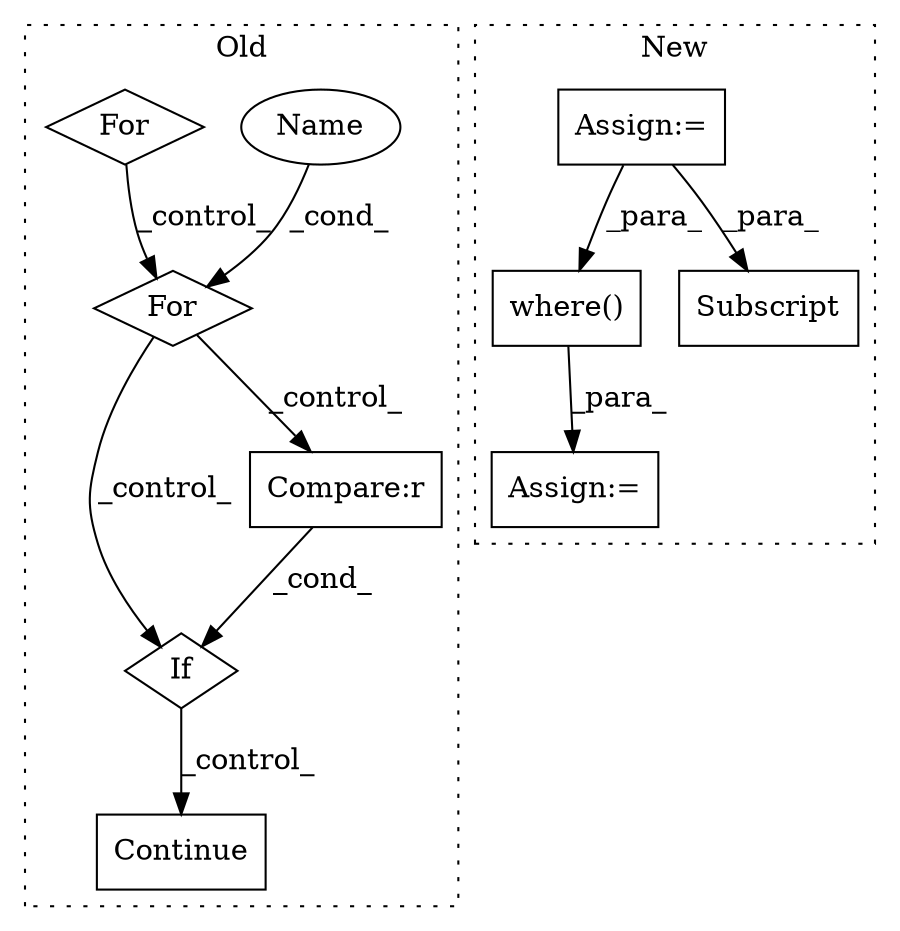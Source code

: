 digraph G {
subgraph cluster0 {
1 [label="For" a="107" s="26044,26076" l="4,22" shape="diamond"];
5 [label="Continue" a="43" s="26249" l="8" shape="box"];
6 [label="Name" a="87" s="26057" l="1" shape="ellipse"];
7 [label="If" a="96" s="26213" l="3" shape="diamond"];
9 [label="For" a="107" s="25978,26026" l="4,18" shape="diamond"];
10 [label="Compare:r" a="40" s="26216" l="7" shape="box"];
label = "Old";
style="dotted";
}
subgraph cluster1 {
2 [label="where()" a="75" s="26143,26200" l="12,1" shape="box"];
3 [label="Assign:=" a="68" s="26140" l="3" shape="box"];
4 [label="Assign:=" a="68" s="25605" l="3" shape="box"];
8 [label="Subscript" a="63" s="26261,0" l="81,0" shape="box"];
label = "New";
style="dotted";
}
1 -> 7 [label="_control_"];
1 -> 10 [label="_control_"];
2 -> 3 [label="_para_"];
4 -> 8 [label="_para_"];
4 -> 2 [label="_para_"];
6 -> 1 [label="_cond_"];
7 -> 5 [label="_control_"];
9 -> 1 [label="_control_"];
10 -> 7 [label="_cond_"];
}